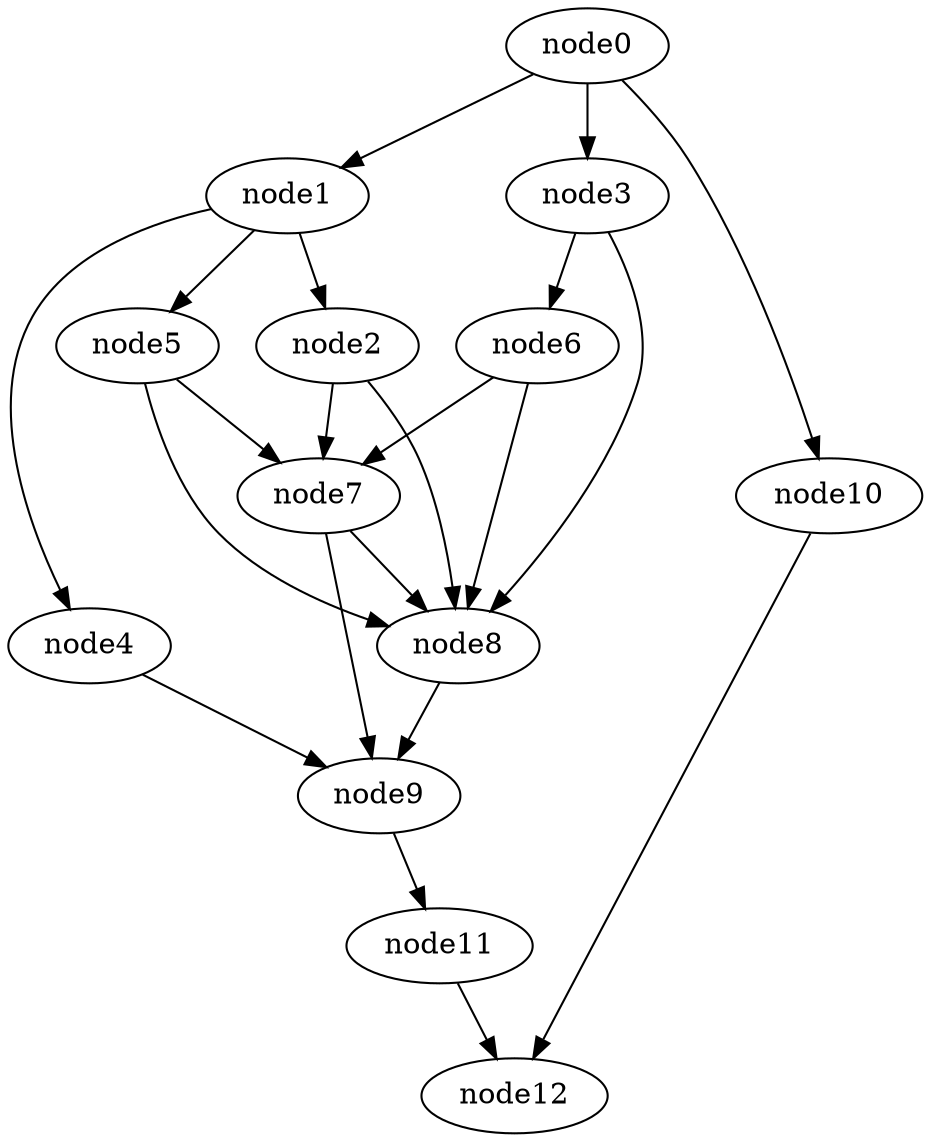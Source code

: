 digraph g{
	node12
	node11 -> node12
	node10 -> node12
	node9 -> node11
	node8 -> node9
	node7 -> node9
	node7 -> node8
	node6 -> node8
	node6 -> node7
	node5 -> node8
	node5 -> node7
	node4 -> node9
	node3 -> node8
	node3 -> node6
	node2 -> node8
	node2 -> node7
	node1 -> node5
	node1 -> node4
	node1 -> node2
	node0 -> node10
	node0 -> node3
	node0 -> node1
}
